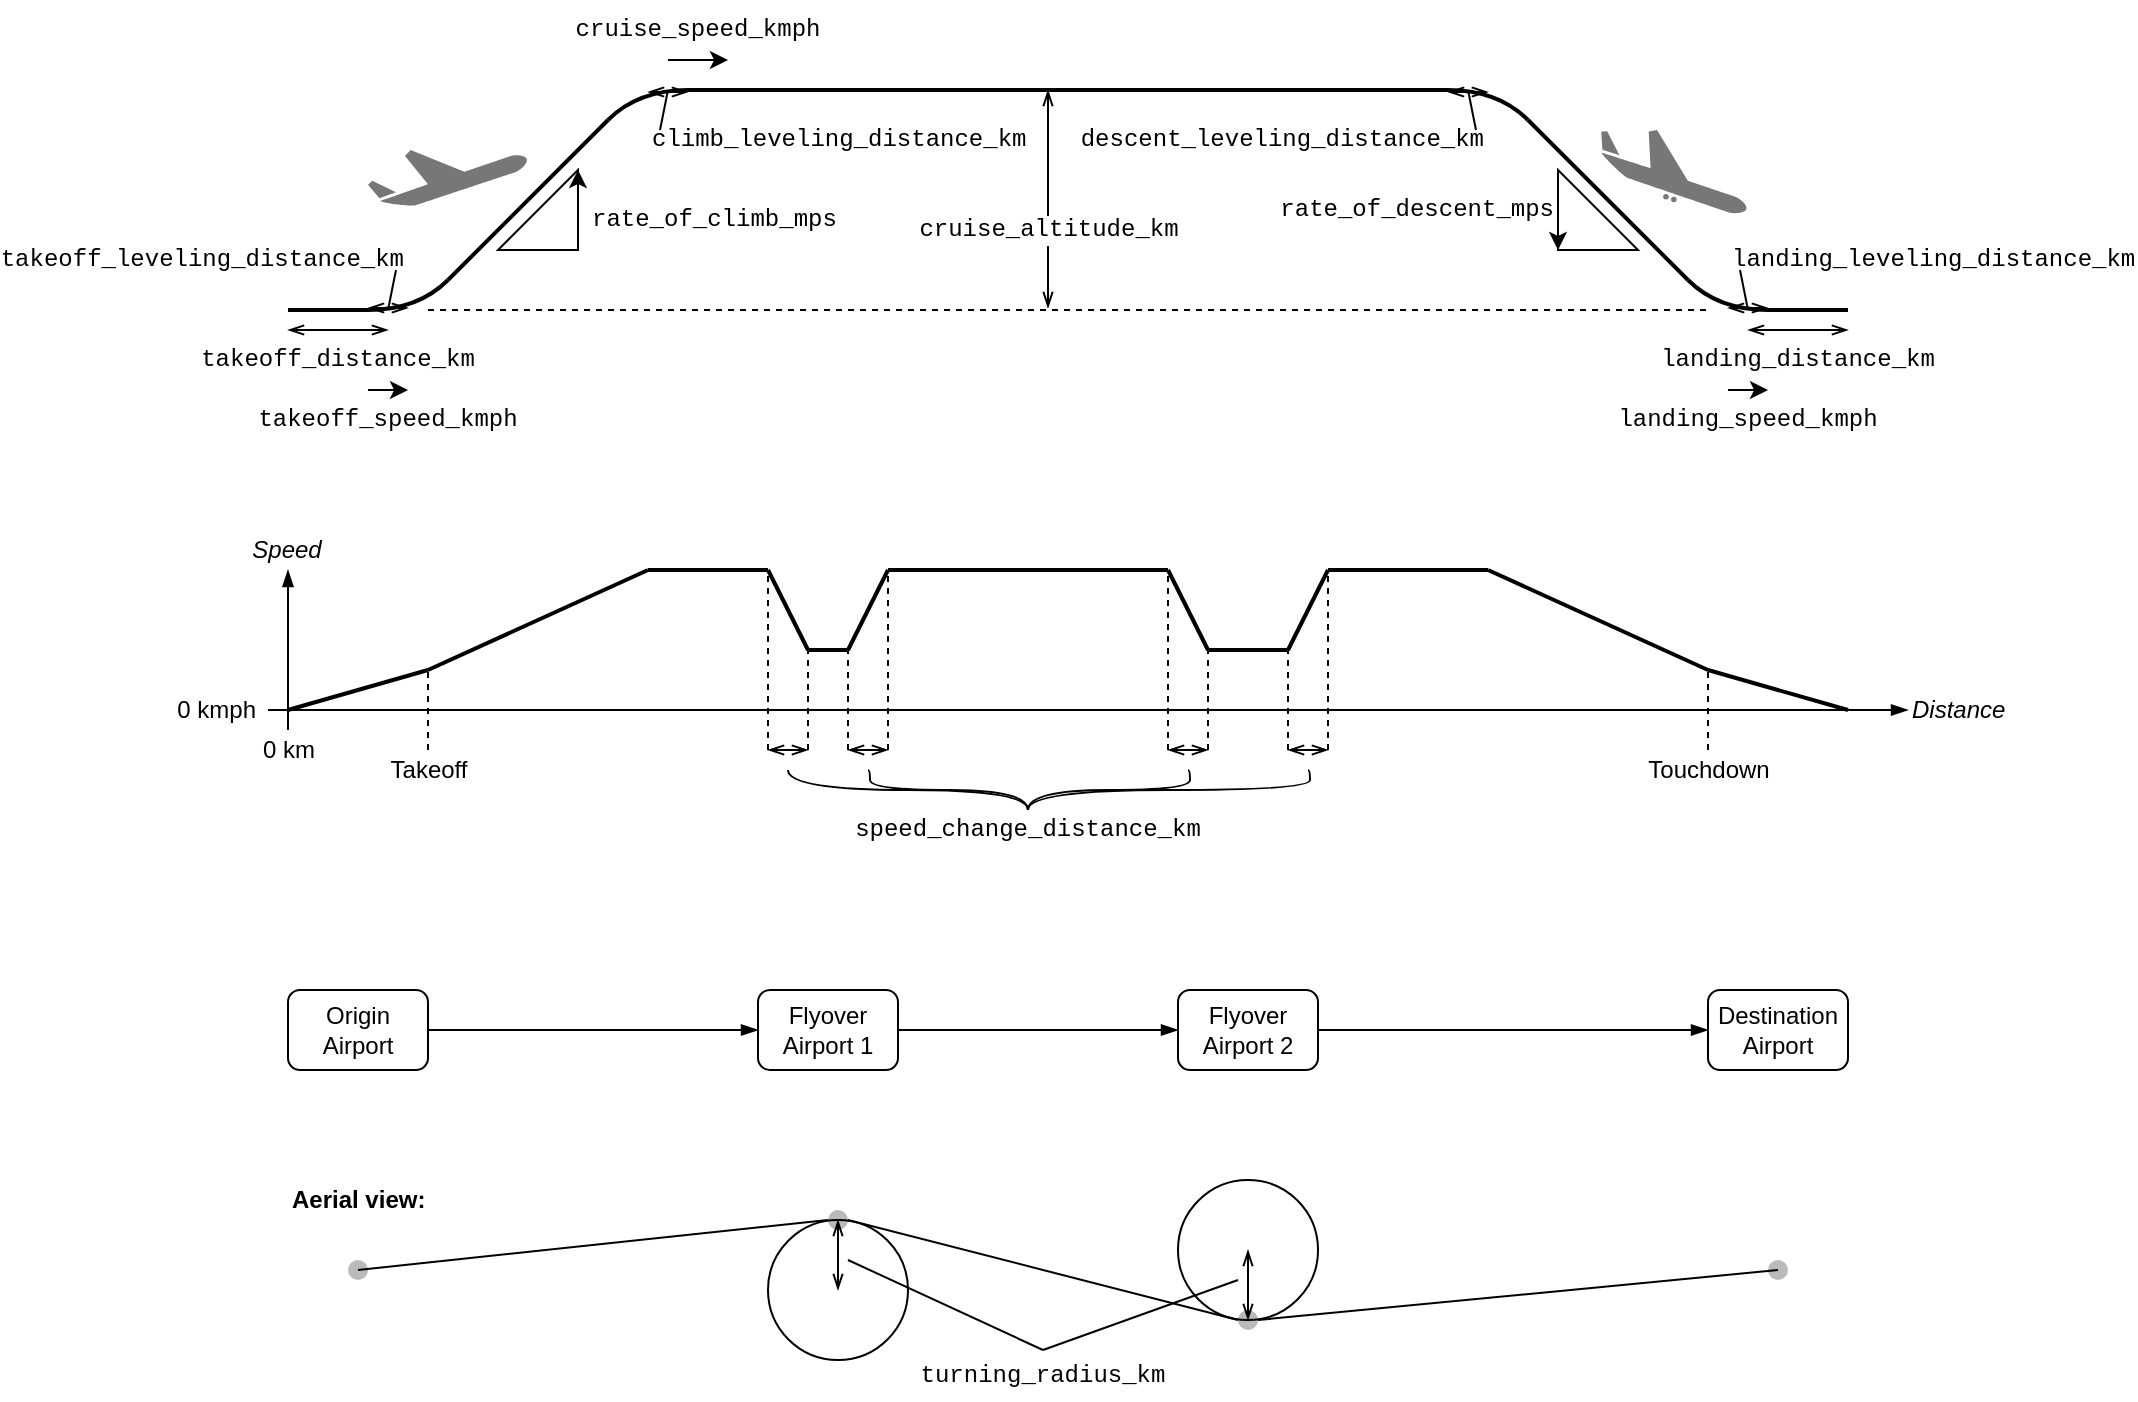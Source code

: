 <mxfile version="24.8.3">
  <diagram name="Page-1" id="iErS2J3yQnTWvULTcXdm">
    <mxGraphModel dx="1147" dy="691" grid="0" gridSize="10" guides="1" tooltips="1" connect="1" arrows="1" fold="1" page="0" pageScale="1" pageWidth="1100" pageHeight="850" math="0" shadow="0">
      <root>
        <mxCell id="0" />
        <mxCell id="1" parent="0" />
        <mxCell id="p8JZdU8jP_f_L_5Lqi8K-10" value="" style="ellipse;whiteSpace=wrap;html=1;aspect=fixed;fillColor=#757575;strokeColor=none;opacity=50;" vertex="1" parent="1">
          <mxGeometry x="190" y="635" width="10" height="10" as="geometry" />
        </mxCell>
        <mxCell id="p8JZdU8jP_f_L_5Lqi8K-11" value="" style="ellipse;whiteSpace=wrap;html=1;aspect=fixed;fillColor=#757575;strokeColor=none;opacity=50;" vertex="1" parent="1">
          <mxGeometry x="430" y="610" width="10" height="10" as="geometry" />
        </mxCell>
        <mxCell id="p8JZdU8jP_f_L_5Lqi8K-12" value="" style="ellipse;whiteSpace=wrap;html=1;aspect=fixed;fillColor=#757575;strokeColor=none;opacity=50;" vertex="1" parent="1">
          <mxGeometry x="635" y="660" width="10" height="10" as="geometry" />
        </mxCell>
        <mxCell id="p8JZdU8jP_f_L_5Lqi8K-14" value="" style="ellipse;whiteSpace=wrap;html=1;aspect=fixed;fillColor=#757575;strokeColor=none;opacity=50;" vertex="1" parent="1">
          <mxGeometry x="900" y="635" width="10" height="10" as="geometry" />
        </mxCell>
        <mxCell id="2bBzmBo7W6lsreJSjGOD-69" value="" style="endArrow=blockThin;html=1;rounded=0;endFill=1;exitX=0;exitY=1;exitDx=0;exitDy=0;" parent="1" edge="1">
          <mxGeometry width="50" height="50" relative="1" as="geometry">
            <mxPoint x="150" y="360.0" as="sourcePoint" />
            <mxPoint x="970" y="360" as="targetPoint" />
          </mxGeometry>
        </mxCell>
        <mxCell id="2bBzmBo7W6lsreJSjGOD-1" value="" style="endArrow=none;html=1;rounded=0;flowAnimation=0;strokeWidth=2;" parent="1" edge="1">
          <mxGeometry width="50" height="50" relative="1" as="geometry">
            <mxPoint x="160" y="160" as="sourcePoint" />
            <mxPoint x="200" y="160" as="targetPoint" />
          </mxGeometry>
        </mxCell>
        <mxCell id="2bBzmBo7W6lsreJSjGOD-11" value="" style="endArrow=none;html=1;rounded=0;flowAnimation=0;strokeWidth=2;" parent="1" edge="1">
          <mxGeometry width="50" height="50" relative="1" as="geometry">
            <mxPoint x="240" y="145" as="sourcePoint" />
            <mxPoint x="320" y="65" as="targetPoint" />
          </mxGeometry>
        </mxCell>
        <mxCell id="2bBzmBo7W6lsreJSjGOD-15" value="" style="group;aspect=fixed;" parent="1" vertex="1" connectable="0">
          <mxGeometry x="200" y="132.5" width="40" height="27.5" as="geometry" />
        </mxCell>
        <mxCell id="2bBzmBo7W6lsreJSjGOD-4" value="" style="curved=1;endArrow=none;html=1;rounded=0;endFill=0;strokeWidth=2;" parent="2bBzmBo7W6lsreJSjGOD-15" edge="1">
          <mxGeometry width="50" height="50" relative="1" as="geometry">
            <mxPoint y="27.5" as="sourcePoint" />
            <mxPoint x="40" y="12.5" as="targetPoint" />
            <Array as="points">
              <mxPoint x="25" y="27.5" />
            </Array>
          </mxGeometry>
        </mxCell>
        <mxCell id="2bBzmBo7W6lsreJSjGOD-9" value="" style="endArrow=openThin;html=1;rounded=0;startArrow=openThin;startFill=0;endFill=0;" parent="2bBzmBo7W6lsreJSjGOD-15" edge="1">
          <mxGeometry width="50" height="50" relative="1" as="geometry">
            <mxPoint y="26.5" as="sourcePoint" />
            <mxPoint x="20" y="26.5" as="targetPoint" />
          </mxGeometry>
        </mxCell>
        <mxCell id="2bBzmBo7W6lsreJSjGOD-16" value="" style="group;aspect=fixed;rotation=-180;" parent="1" vertex="1" connectable="0">
          <mxGeometry x="320" y="50" width="40" height="27.5" as="geometry" />
        </mxCell>
        <mxCell id="2bBzmBo7W6lsreJSjGOD-17" value="" style="curved=1;endArrow=none;html=1;rounded=0;endFill=0;strokeWidth=2;" parent="2bBzmBo7W6lsreJSjGOD-16" edge="1">
          <mxGeometry width="50" height="50" relative="1" as="geometry">
            <mxPoint x="40" as="sourcePoint" />
            <mxPoint y="15" as="targetPoint" />
            <Array as="points">
              <mxPoint x="15" />
            </Array>
          </mxGeometry>
        </mxCell>
        <mxCell id="2bBzmBo7W6lsreJSjGOD-18" value="" style="endArrow=openThin;html=1;rounded=0;startArrow=openThin;startFill=0;endFill=0;" parent="2bBzmBo7W6lsreJSjGOD-16" edge="1">
          <mxGeometry width="50" height="50" relative="1" as="geometry">
            <mxPoint x="40" y="1" as="sourcePoint" />
            <mxPoint x="20" y="1" as="targetPoint" />
          </mxGeometry>
        </mxCell>
        <mxCell id="2bBzmBo7W6lsreJSjGOD-19" value="" style="endArrow=none;html=1;rounded=0;flowAnimation=0;strokeWidth=2;" parent="1" edge="1">
          <mxGeometry width="50" height="50" relative="1" as="geometry">
            <mxPoint x="360" y="50" as="sourcePoint" />
            <mxPoint x="740" y="50" as="targetPoint" />
          </mxGeometry>
        </mxCell>
        <mxCell id="2bBzmBo7W6lsreJSjGOD-20" value="" style="group;aspect=fixed;rotation=-180;flipH=1;" parent="1" vertex="1" connectable="0">
          <mxGeometry x="740" y="50" width="40" height="27.5" as="geometry" />
        </mxCell>
        <mxCell id="2bBzmBo7W6lsreJSjGOD-21" value="" style="curved=1;endArrow=none;html=1;rounded=0;endFill=0;strokeWidth=2;" parent="2bBzmBo7W6lsreJSjGOD-20" edge="1">
          <mxGeometry width="50" height="50" relative="1" as="geometry">
            <mxPoint as="sourcePoint" />
            <mxPoint x="40" y="15" as="targetPoint" />
            <Array as="points">
              <mxPoint x="25" />
            </Array>
          </mxGeometry>
        </mxCell>
        <mxCell id="2bBzmBo7W6lsreJSjGOD-22" value="" style="endArrow=openThin;html=1;rounded=0;startArrow=openThin;startFill=0;endFill=0;" parent="2bBzmBo7W6lsreJSjGOD-20" edge="1">
          <mxGeometry width="50" height="50" relative="1" as="geometry">
            <mxPoint y="1" as="sourcePoint" />
            <mxPoint x="20" y="1" as="targetPoint" />
          </mxGeometry>
        </mxCell>
        <mxCell id="2bBzmBo7W6lsreJSjGOD-23" value="" style="endArrow=none;html=1;rounded=0;flowAnimation=0;strokeWidth=2;" parent="1" edge="1">
          <mxGeometry width="50" height="50" relative="1" as="geometry">
            <mxPoint x="860" y="145" as="sourcePoint" />
            <mxPoint x="780" y="65" as="targetPoint" />
          </mxGeometry>
        </mxCell>
        <mxCell id="2bBzmBo7W6lsreJSjGOD-24" value="" style="group;aspect=fixed;flipH=1;" parent="1" vertex="1" connectable="0">
          <mxGeometry x="860" y="132.5" width="40" height="27.5" as="geometry" />
        </mxCell>
        <mxCell id="2bBzmBo7W6lsreJSjGOD-25" value="" style="curved=1;endArrow=none;html=1;rounded=0;endFill=0;strokeWidth=2;" parent="2bBzmBo7W6lsreJSjGOD-24" edge="1">
          <mxGeometry width="50" height="50" relative="1" as="geometry">
            <mxPoint x="40" y="27.5" as="sourcePoint" />
            <mxPoint y="12.5" as="targetPoint" />
            <Array as="points">
              <mxPoint x="15" y="27.5" />
            </Array>
          </mxGeometry>
        </mxCell>
        <mxCell id="2bBzmBo7W6lsreJSjGOD-26" value="" style="endArrow=openThin;html=1;rounded=0;startArrow=openThin;startFill=0;endFill=0;" parent="2bBzmBo7W6lsreJSjGOD-24" edge="1">
          <mxGeometry width="50" height="50" relative="1" as="geometry">
            <mxPoint x="40" y="26.5" as="sourcePoint" />
            <mxPoint x="20" y="26.5" as="targetPoint" />
          </mxGeometry>
        </mxCell>
        <mxCell id="2bBzmBo7W6lsreJSjGOD-27" value="" style="endArrow=none;html=1;rounded=0;flowAnimation=0;strokeWidth=2;" parent="1" edge="1">
          <mxGeometry width="50" height="50" relative="1" as="geometry">
            <mxPoint x="900" y="160" as="sourcePoint" />
            <mxPoint x="940" y="160" as="targetPoint" />
          </mxGeometry>
        </mxCell>
        <mxCell id="2bBzmBo7W6lsreJSjGOD-28" value="" style="shape=mxgraph.signs.transportation.airplane_1;html=1;pointerEvents=1;fillColor=#777777;strokeColor=none;verticalLabelPosition=bottom;verticalAlign=top;align=center;aspect=fixed;" parent="1" vertex="1">
          <mxGeometry x="200" y="80" width="80" height="28.28" as="geometry" />
        </mxCell>
        <mxCell id="2bBzmBo7W6lsreJSjGOD-29" value="" style="shape=mxgraph.signs.transportation.airplane_2;html=1;pointerEvents=1;fillColor=#777777;strokeColor=none;verticalLabelPosition=bottom;verticalAlign=top;align=center;aspect=fixed;" parent="1" vertex="1">
          <mxGeometry x="815" y="70" width="75" height="41.92" as="geometry" />
        </mxCell>
        <mxCell id="2bBzmBo7W6lsreJSjGOD-32" value="" style="verticalLabelPosition=bottom;verticalAlign=top;html=1;shape=mxgraph.basic.orthogonal_triangle;flipH=1;fillColor=none;" parent="1" vertex="1">
          <mxGeometry x="265" y="90" width="40" height="40" as="geometry" />
        </mxCell>
        <mxCell id="2bBzmBo7W6lsreJSjGOD-33" value="" style="verticalLabelPosition=bottom;verticalAlign=top;html=1;shape=mxgraph.basic.orthogonal_triangle;fillColor=none;" parent="1" vertex="1">
          <mxGeometry x="795" y="90" width="40" height="40" as="geometry" />
        </mxCell>
        <mxCell id="2bBzmBo7W6lsreJSjGOD-34" value="takeoff_speed_kmph" style="text;html=1;align=center;verticalAlign=middle;whiteSpace=wrap;rounded=0;fontFamily=Courier New;" parent="1" vertex="1">
          <mxGeometry x="200" y="200" width="20" height="30" as="geometry" />
        </mxCell>
        <mxCell id="2bBzmBo7W6lsreJSjGOD-35" value="takeoff_distance_km" style="text;html=1;align=center;verticalAlign=middle;whiteSpace=wrap;rounded=0;fontFamily=Courier New;" parent="1" vertex="1">
          <mxGeometry x="160" y="170" width="50" height="30" as="geometry" />
        </mxCell>
        <mxCell id="p8JZdU8jP_f_L_5Lqi8K-4" style="rounded=0;orthogonalLoop=1;jettySize=auto;html=1;endArrow=none;endFill=0;" edge="1" parent="1" source="2bBzmBo7W6lsreJSjGOD-36">
          <mxGeometry relative="1" as="geometry">
            <mxPoint x="210" y="160" as="targetPoint" />
          </mxGeometry>
        </mxCell>
        <mxCell id="2bBzmBo7W6lsreJSjGOD-36" value="&lt;div&gt;takeoff_leveling_distance_km&lt;/div&gt;" style="text;html=1;align=right;verticalAlign=middle;whiteSpace=wrap;rounded=0;fontFamily=Courier New;" parent="1" vertex="1">
          <mxGeometry x="210" y="130" width="10" height="10" as="geometry" />
        </mxCell>
        <mxCell id="2bBzmBo7W6lsreJSjGOD-37" value="rate_of_climb_mps" style="text;html=1;align=left;verticalAlign=middle;whiteSpace=wrap;rounded=0;fontFamily=Courier New;" parent="1" vertex="1">
          <mxGeometry x="310" y="100" width="10" height="30" as="geometry" />
        </mxCell>
        <mxCell id="p8JZdU8jP_f_L_5Lqi8K-6" style="rounded=0;orthogonalLoop=1;jettySize=auto;html=1;endArrow=none;endFill=0;" edge="1" parent="1" source="2bBzmBo7W6lsreJSjGOD-38">
          <mxGeometry relative="1" as="geometry">
            <mxPoint x="350" y="50" as="targetPoint" />
          </mxGeometry>
        </mxCell>
        <mxCell id="2bBzmBo7W6lsreJSjGOD-38" value="climb_leveling_distance_km" style="text;html=1;align=left;verticalAlign=middle;whiteSpace=wrap;rounded=0;fontFamily=Courier New;" parent="1" vertex="1">
          <mxGeometry x="340" y="70" width="10" height="10" as="geometry" />
        </mxCell>
        <mxCell id="2bBzmBo7W6lsreJSjGOD-40" value="cruise_speed_kmph" style="text;html=1;align=center;verticalAlign=middle;whiteSpace=wrap;rounded=0;fontFamily=Courier New;" parent="1" vertex="1">
          <mxGeometry x="350" y="5" width="30" height="30" as="geometry" />
        </mxCell>
        <mxCell id="p8JZdU8jP_f_L_5Lqi8K-8" style="rounded=0;orthogonalLoop=1;jettySize=auto;html=1;endArrow=none;endFill=0;" edge="1" parent="1" source="2bBzmBo7W6lsreJSjGOD-42">
          <mxGeometry relative="1" as="geometry">
            <mxPoint x="750" y="50" as="targetPoint" />
          </mxGeometry>
        </mxCell>
        <mxCell id="2bBzmBo7W6lsreJSjGOD-42" value="descent_leveling_distance_km" style="text;html=1;align=right;verticalAlign=middle;whiteSpace=wrap;rounded=0;fontFamily=Courier New;" parent="1" vertex="1">
          <mxGeometry x="750" y="70" width="10" height="10" as="geometry" />
        </mxCell>
        <mxCell id="2bBzmBo7W6lsreJSjGOD-43" value="rate_of_descent_mps" style="text;html=1;align=right;verticalAlign=middle;whiteSpace=wrap;rounded=0;fontFamily=Courier New;" parent="1" vertex="1">
          <mxGeometry x="785" y="90" width="10" height="40" as="geometry" />
        </mxCell>
        <mxCell id="p8JZdU8jP_f_L_5Lqi8K-9" style="rounded=0;orthogonalLoop=1;jettySize=auto;html=1;endArrow=none;endFill=0;" edge="1" parent="1" source="2bBzmBo7W6lsreJSjGOD-44">
          <mxGeometry relative="1" as="geometry">
            <mxPoint x="890" y="160" as="targetPoint" />
          </mxGeometry>
        </mxCell>
        <mxCell id="2bBzmBo7W6lsreJSjGOD-44" value="landing_leveling_distance_km" style="text;html=1;align=left;verticalAlign=middle;whiteSpace=wrap;rounded=0;fontFamily=Courier New;" parent="1" vertex="1">
          <mxGeometry x="880" y="130" width="10" height="10" as="geometry" />
        </mxCell>
        <mxCell id="2bBzmBo7W6lsreJSjGOD-45" value="landing_distance_km" style="text;html=1;align=center;verticalAlign=middle;whiteSpace=wrap;rounded=0;fontFamily=Courier New;" parent="1" vertex="1">
          <mxGeometry x="890" y="170" width="50" height="30" as="geometry" />
        </mxCell>
        <mxCell id="2bBzmBo7W6lsreJSjGOD-46" value="landing_speed_kmph" style="text;html=1;align=center;verticalAlign=middle;whiteSpace=wrap;rounded=0;fontFamily=Courier New;" parent="1" vertex="1">
          <mxGeometry x="880" y="200" width="20" height="30" as="geometry" />
        </mxCell>
        <mxCell id="2bBzmBo7W6lsreJSjGOD-94" style="edgeStyle=orthogonalEdgeStyle;rounded=0;orthogonalLoop=1;jettySize=auto;html=1;endArrow=none;endFill=0;curved=1;exitX=0.5;exitY=0;exitDx=0;exitDy=0;" parent="1" source="2bBzmBo7W6lsreJSjGOD-47" edge="1">
          <mxGeometry relative="1" as="geometry">
            <mxPoint x="410" y="390" as="targetPoint" />
            <Array as="points">
              <mxPoint x="530" y="400" />
              <mxPoint x="410" y="400" />
            </Array>
          </mxGeometry>
        </mxCell>
        <mxCell id="2bBzmBo7W6lsreJSjGOD-95" style="edgeStyle=orthogonalEdgeStyle;rounded=0;orthogonalLoop=1;jettySize=auto;html=1;endArrow=none;endFill=0;curved=1;exitX=0.5;exitY=0;exitDx=0;exitDy=0;" parent="1" source="2bBzmBo7W6lsreJSjGOD-47" edge="1">
          <mxGeometry relative="1" as="geometry">
            <mxPoint x="450" y="390.0" as="targetPoint" />
            <Array as="points">
              <mxPoint x="530" y="400" />
              <mxPoint x="451" y="400" />
              <mxPoint x="451" y="390" />
            </Array>
          </mxGeometry>
        </mxCell>
        <mxCell id="2bBzmBo7W6lsreJSjGOD-96" style="edgeStyle=orthogonalEdgeStyle;rounded=0;orthogonalLoop=1;jettySize=auto;html=1;endArrow=none;endFill=0;curved=1;exitX=0.5;exitY=0;exitDx=0;exitDy=0;" parent="1" source="2bBzmBo7W6lsreJSjGOD-47" edge="1">
          <mxGeometry relative="1" as="geometry">
            <mxPoint x="610" y="390.0" as="targetPoint" />
            <Array as="points">
              <mxPoint x="530" y="400" />
              <mxPoint x="611" y="400" />
              <mxPoint x="611" y="390" />
            </Array>
          </mxGeometry>
        </mxCell>
        <mxCell id="2bBzmBo7W6lsreJSjGOD-97" style="edgeStyle=orthogonalEdgeStyle;rounded=0;orthogonalLoop=1;jettySize=auto;html=1;endArrow=none;endFill=0;curved=1;exitX=0.5;exitY=0;exitDx=0;exitDy=0;" parent="1" source="2bBzmBo7W6lsreJSjGOD-47" edge="1">
          <mxGeometry relative="1" as="geometry">
            <mxPoint x="670" y="390.0" as="targetPoint" />
            <Array as="points">
              <mxPoint x="530" y="400" />
              <mxPoint x="671" y="400" />
              <mxPoint x="671" y="390" />
            </Array>
          </mxGeometry>
        </mxCell>
        <mxCell id="2bBzmBo7W6lsreJSjGOD-47" value="speed_change_distance_km" style="text;html=1;align=center;verticalAlign=middle;whiteSpace=wrap;rounded=0;fontFamily=Courier New;" parent="1" vertex="1">
          <mxGeometry x="440" y="410" width="180" height="20" as="geometry" />
        </mxCell>
        <mxCell id="2bBzmBo7W6lsreJSjGOD-48" value="" style="endArrow=openThin;startArrow=openThin;html=1;rounded=0;startFill=0;endFill=0;" parent="1" edge="1">
          <mxGeometry width="50" height="50" relative="1" as="geometry">
            <mxPoint x="160" y="170" as="sourcePoint" />
            <mxPoint x="210" y="170" as="targetPoint" />
          </mxGeometry>
        </mxCell>
        <mxCell id="2bBzmBo7W6lsreJSjGOD-49" value="" style="endArrow=openThin;startArrow=openThin;html=1;rounded=0;startFill=0;endFill=0;" parent="1" edge="1">
          <mxGeometry width="50" height="50" relative="1" as="geometry">
            <mxPoint x="890" y="170" as="sourcePoint" />
            <mxPoint x="940" y="170" as="targetPoint" />
          </mxGeometry>
        </mxCell>
        <mxCell id="2bBzmBo7W6lsreJSjGOD-50" value="cruise_altitude_km" style="endArrow=openThin;startArrow=openThin;html=1;rounded=0;startFill=0;endFill=0;fontSize=12;fontFamily=Courier New;" parent="1" edge="1">
          <mxGeometry x="-0.284" width="50" height="50" relative="1" as="geometry">
            <mxPoint x="540" y="159" as="sourcePoint" />
            <mxPoint x="540" y="50" as="targetPoint" />
            <mxPoint as="offset" />
          </mxGeometry>
        </mxCell>
        <mxCell id="2bBzmBo7W6lsreJSjGOD-51" value="" style="endArrow=classic;html=1;rounded=0;" parent="1" edge="1">
          <mxGeometry width="50" height="50" relative="1" as="geometry">
            <mxPoint x="305" y="130" as="sourcePoint" />
            <mxPoint x="305" y="90" as="targetPoint" />
          </mxGeometry>
        </mxCell>
        <mxCell id="2bBzmBo7W6lsreJSjGOD-52" value="" style="endArrow=classic;html=1;rounded=0;" parent="1" edge="1">
          <mxGeometry width="50" height="50" relative="1" as="geometry">
            <mxPoint x="200" y="200" as="sourcePoint" />
            <mxPoint x="220" y="200" as="targetPoint" />
          </mxGeometry>
        </mxCell>
        <mxCell id="2bBzmBo7W6lsreJSjGOD-53" value="" style="endArrow=classic;html=1;rounded=0;" parent="1" edge="1">
          <mxGeometry width="50" height="50" relative="1" as="geometry">
            <mxPoint x="350" y="35" as="sourcePoint" />
            <mxPoint x="380" y="35" as="targetPoint" />
          </mxGeometry>
        </mxCell>
        <mxCell id="2bBzmBo7W6lsreJSjGOD-54" value="" style="endArrow=classic;html=1;rounded=0;" parent="1" edge="1">
          <mxGeometry width="50" height="50" relative="1" as="geometry">
            <mxPoint x="795" y="90" as="sourcePoint" />
            <mxPoint x="795" y="130" as="targetPoint" />
          </mxGeometry>
        </mxCell>
        <mxCell id="2bBzmBo7W6lsreJSjGOD-55" value="" style="endArrow=classic;html=1;rounded=0;" parent="1" edge="1">
          <mxGeometry width="50" height="50" relative="1" as="geometry">
            <mxPoint x="880" y="200" as="sourcePoint" />
            <mxPoint x="900" y="200" as="targetPoint" />
          </mxGeometry>
        </mxCell>
        <mxCell id="2bBzmBo7W6lsreJSjGOD-56" value="" style="endArrow=none;html=1;rounded=0;strokeWidth=2;" parent="1" edge="1">
          <mxGeometry width="50" height="50" relative="1" as="geometry">
            <mxPoint x="160" y="360" as="sourcePoint" />
            <mxPoint x="230" y="340" as="targetPoint" />
          </mxGeometry>
        </mxCell>
        <mxCell id="2bBzmBo7W6lsreJSjGOD-57" value="" style="endArrow=none;html=1;rounded=0;strokeWidth=2;" parent="1" edge="1">
          <mxGeometry width="50" height="50" relative="1" as="geometry">
            <mxPoint x="230" y="340" as="sourcePoint" />
            <mxPoint x="340" y="290" as="targetPoint" />
          </mxGeometry>
        </mxCell>
        <mxCell id="2bBzmBo7W6lsreJSjGOD-58" value="" style="endArrow=none;html=1;rounded=0;strokeWidth=2;" parent="1" edge="1">
          <mxGeometry width="50" height="50" relative="1" as="geometry">
            <mxPoint x="340" y="290" as="sourcePoint" />
            <mxPoint x="400" y="290" as="targetPoint" />
          </mxGeometry>
        </mxCell>
        <mxCell id="2bBzmBo7W6lsreJSjGOD-59" value="" style="endArrow=none;html=1;rounded=0;strokeWidth=2;" parent="1" edge="1">
          <mxGeometry width="50" height="50" relative="1" as="geometry">
            <mxPoint x="400" y="290" as="sourcePoint" />
            <mxPoint x="420" y="330" as="targetPoint" />
          </mxGeometry>
        </mxCell>
        <mxCell id="2bBzmBo7W6lsreJSjGOD-60" value="" style="endArrow=none;html=1;rounded=0;strokeWidth=2;" parent="1" edge="1">
          <mxGeometry width="50" height="50" relative="1" as="geometry">
            <mxPoint x="420" y="330" as="sourcePoint" />
            <mxPoint x="440" y="330" as="targetPoint" />
          </mxGeometry>
        </mxCell>
        <mxCell id="2bBzmBo7W6lsreJSjGOD-61" value="" style="endArrow=none;html=1;rounded=0;strokeWidth=2;" parent="1" edge="1">
          <mxGeometry width="50" height="50" relative="1" as="geometry">
            <mxPoint x="440" y="330" as="sourcePoint" />
            <mxPoint x="460" y="290" as="targetPoint" />
          </mxGeometry>
        </mxCell>
        <mxCell id="2bBzmBo7W6lsreJSjGOD-62" value="" style="endArrow=none;html=1;rounded=0;strokeWidth=2;" parent="1" edge="1">
          <mxGeometry width="50" height="50" relative="1" as="geometry">
            <mxPoint x="460" y="290" as="sourcePoint" />
            <mxPoint x="600" y="290" as="targetPoint" />
          </mxGeometry>
        </mxCell>
        <mxCell id="2bBzmBo7W6lsreJSjGOD-66" value="" style="endArrow=none;html=1;rounded=0;strokeWidth=2;" parent="1" edge="1">
          <mxGeometry width="50" height="50" relative="1" as="geometry">
            <mxPoint x="680" y="290" as="sourcePoint" />
            <mxPoint x="760" y="290" as="targetPoint" />
          </mxGeometry>
        </mxCell>
        <mxCell id="2bBzmBo7W6lsreJSjGOD-67" value="" style="endArrow=none;html=1;rounded=0;strokeWidth=2;" parent="1" edge="1">
          <mxGeometry width="50" height="50" relative="1" as="geometry">
            <mxPoint x="760" y="290" as="sourcePoint" />
            <mxPoint x="870" y="340" as="targetPoint" />
          </mxGeometry>
        </mxCell>
        <mxCell id="2bBzmBo7W6lsreJSjGOD-68" value="" style="endArrow=none;html=1;rounded=0;strokeWidth=2;" parent="1" edge="1">
          <mxGeometry width="50" height="50" relative="1" as="geometry">
            <mxPoint x="870" y="340" as="sourcePoint" />
            <mxPoint x="940" y="360" as="targetPoint" />
          </mxGeometry>
        </mxCell>
        <mxCell id="2bBzmBo7W6lsreJSjGOD-70" value="0 kmph" style="text;html=1;align=right;verticalAlign=middle;rounded=0;" parent="1" vertex="1">
          <mxGeometry x="135" y="350" width="10" height="20" as="geometry" />
        </mxCell>
        <mxCell id="2bBzmBo7W6lsreJSjGOD-71" value="" style="endArrow=blockThin;html=1;rounded=0;endFill=1;" parent="1" edge="1">
          <mxGeometry width="50" height="50" relative="1" as="geometry">
            <mxPoint x="160" y="370" as="sourcePoint" />
            <mxPoint x="160" y="290" as="targetPoint" />
          </mxGeometry>
        </mxCell>
        <mxCell id="2bBzmBo7W6lsreJSjGOD-72" value="0 km" style="text;html=1;align=center;verticalAlign=middle;rounded=0;" parent="1" vertex="1">
          <mxGeometry x="150" y="370" width="20" height="20" as="geometry" />
        </mxCell>
        <mxCell id="2bBzmBo7W6lsreJSjGOD-73" value="Speed" style="text;html=1;align=center;verticalAlign=middle;rounded=0;fontStyle=2" parent="1" vertex="1">
          <mxGeometry x="154" y="265" width="10" height="30" as="geometry" />
        </mxCell>
        <mxCell id="2bBzmBo7W6lsreJSjGOD-75" value="Distance" style="text;html=1;align=left;verticalAlign=middle;rounded=0;fontStyle=2" parent="1" vertex="1">
          <mxGeometry x="970" y="350" width="10" height="20" as="geometry" />
        </mxCell>
        <mxCell id="2bBzmBo7W6lsreJSjGOD-76" value="" style="endArrow=openThin;startArrow=openThin;html=1;rounded=0;startFill=0;endFill=0;" parent="1" edge="1">
          <mxGeometry width="50" height="50" relative="1" as="geometry">
            <mxPoint x="400" y="380" as="sourcePoint" />
            <mxPoint x="420" y="380" as="targetPoint" />
          </mxGeometry>
        </mxCell>
        <mxCell id="2bBzmBo7W6lsreJSjGOD-77" value="" style="endArrow=openThin;startArrow=openThin;html=1;rounded=0;startFill=0;endFill=0;" parent="1" edge="1">
          <mxGeometry width="50" height="50" relative="1" as="geometry">
            <mxPoint x="440" y="380" as="sourcePoint" />
            <mxPoint x="460" y="380" as="targetPoint" />
          </mxGeometry>
        </mxCell>
        <mxCell id="2bBzmBo7W6lsreJSjGOD-80" value="" style="endArrow=none;dashed=1;html=1;rounded=0;" parent="1" edge="1">
          <mxGeometry width="50" height="50" relative="1" as="geometry">
            <mxPoint x="400" y="380" as="sourcePoint" />
            <mxPoint x="400" y="290" as="targetPoint" />
          </mxGeometry>
        </mxCell>
        <mxCell id="2bBzmBo7W6lsreJSjGOD-81" value="" style="endArrow=none;dashed=1;html=1;rounded=0;" parent="1" edge="1">
          <mxGeometry width="50" height="50" relative="1" as="geometry">
            <mxPoint x="420" y="380" as="sourcePoint" />
            <mxPoint x="420" y="330" as="targetPoint" />
          </mxGeometry>
        </mxCell>
        <mxCell id="2bBzmBo7W6lsreJSjGOD-82" value="" style="endArrow=none;dashed=1;html=1;rounded=0;" parent="1" edge="1">
          <mxGeometry width="50" height="50" relative="1" as="geometry">
            <mxPoint x="440" y="380" as="sourcePoint" />
            <mxPoint x="440" y="330" as="targetPoint" />
          </mxGeometry>
        </mxCell>
        <mxCell id="2bBzmBo7W6lsreJSjGOD-84" value="" style="endArrow=none;dashed=1;html=1;rounded=0;" parent="1" edge="1">
          <mxGeometry width="50" height="50" relative="1" as="geometry">
            <mxPoint x="460" y="380" as="sourcePoint" />
            <mxPoint x="460" y="290" as="targetPoint" />
          </mxGeometry>
        </mxCell>
        <mxCell id="2bBzmBo7W6lsreJSjGOD-85" value="" style="endArrow=none;html=1;rounded=0;strokeWidth=2;" parent="1" edge="1">
          <mxGeometry width="50" height="50" relative="1" as="geometry">
            <mxPoint x="600" y="290" as="sourcePoint" />
            <mxPoint x="620" y="330" as="targetPoint" />
          </mxGeometry>
        </mxCell>
        <mxCell id="2bBzmBo7W6lsreJSjGOD-86" value="" style="endArrow=none;html=1;rounded=0;strokeWidth=2;" parent="1" edge="1">
          <mxGeometry width="50" height="50" relative="1" as="geometry">
            <mxPoint x="620" y="330" as="sourcePoint" />
            <mxPoint x="660" y="330" as="targetPoint" />
          </mxGeometry>
        </mxCell>
        <mxCell id="2bBzmBo7W6lsreJSjGOD-87" value="" style="endArrow=none;html=1;rounded=0;strokeWidth=2;" parent="1" edge="1">
          <mxGeometry width="50" height="50" relative="1" as="geometry">
            <mxPoint x="660" y="330" as="sourcePoint" />
            <mxPoint x="680" y="290" as="targetPoint" />
          </mxGeometry>
        </mxCell>
        <mxCell id="2bBzmBo7W6lsreJSjGOD-88" value="" style="endArrow=openThin;startArrow=openThin;html=1;rounded=0;startFill=0;endFill=0;" parent="1" edge="1">
          <mxGeometry width="50" height="50" relative="1" as="geometry">
            <mxPoint x="600" y="380" as="sourcePoint" />
            <mxPoint x="620" y="380" as="targetPoint" />
          </mxGeometry>
        </mxCell>
        <mxCell id="2bBzmBo7W6lsreJSjGOD-89" value="" style="endArrow=openThin;startArrow=openThin;html=1;rounded=0;startFill=0;endFill=0;" parent="1" edge="1">
          <mxGeometry width="50" height="50" relative="1" as="geometry">
            <mxPoint x="660" y="380" as="sourcePoint" />
            <mxPoint x="680" y="380" as="targetPoint" />
          </mxGeometry>
        </mxCell>
        <mxCell id="2bBzmBo7W6lsreJSjGOD-90" value="" style="endArrow=none;dashed=1;html=1;rounded=0;" parent="1" edge="1">
          <mxGeometry width="50" height="50" relative="1" as="geometry">
            <mxPoint x="600" y="380" as="sourcePoint" />
            <mxPoint x="600" y="290" as="targetPoint" />
          </mxGeometry>
        </mxCell>
        <mxCell id="2bBzmBo7W6lsreJSjGOD-91" value="" style="endArrow=none;dashed=1;html=1;rounded=0;" parent="1" edge="1">
          <mxGeometry width="50" height="50" relative="1" as="geometry">
            <mxPoint x="620" y="380" as="sourcePoint" />
            <mxPoint x="620" y="330" as="targetPoint" />
          </mxGeometry>
        </mxCell>
        <mxCell id="2bBzmBo7W6lsreJSjGOD-92" value="" style="endArrow=none;dashed=1;html=1;rounded=0;" parent="1" edge="1">
          <mxGeometry width="50" height="50" relative="1" as="geometry">
            <mxPoint x="660" y="380" as="sourcePoint" />
            <mxPoint x="660" y="330" as="targetPoint" />
          </mxGeometry>
        </mxCell>
        <mxCell id="2bBzmBo7W6lsreJSjGOD-93" value="" style="endArrow=none;dashed=1;html=1;rounded=0;" parent="1" edge="1">
          <mxGeometry width="50" height="50" relative="1" as="geometry">
            <mxPoint x="680" y="380" as="sourcePoint" />
            <mxPoint x="680" y="290" as="targetPoint" />
          </mxGeometry>
        </mxCell>
        <mxCell id="2bBzmBo7W6lsreJSjGOD-98" value="" style="endArrow=none;dashed=1;html=1;rounded=0;" parent="1" edge="1">
          <mxGeometry width="50" height="50" relative="1" as="geometry">
            <mxPoint x="230" y="380" as="sourcePoint" />
            <mxPoint x="230" y="340" as="targetPoint" />
          </mxGeometry>
        </mxCell>
        <mxCell id="2bBzmBo7W6lsreJSjGOD-99" value="Takeoff" style="text;html=1;align=center;verticalAlign=middle;rounded=0;" parent="1" vertex="1">
          <mxGeometry x="220" y="380" width="20" height="20" as="geometry" />
        </mxCell>
        <mxCell id="2bBzmBo7W6lsreJSjGOD-100" value="" style="endArrow=none;dashed=1;html=1;rounded=0;" parent="1" edge="1">
          <mxGeometry width="50" height="50" relative="1" as="geometry">
            <mxPoint x="870" y="380" as="sourcePoint" />
            <mxPoint x="870" y="340" as="targetPoint" />
          </mxGeometry>
        </mxCell>
        <mxCell id="2bBzmBo7W6lsreJSjGOD-101" value="Touchdown" style="text;html=1;align=center;verticalAlign=middle;rounded=0;" parent="1" vertex="1">
          <mxGeometry x="860" y="380" width="20" height="20" as="geometry" />
        </mxCell>
        <mxCell id="2bBzmBo7W6lsreJSjGOD-106" value="" style="endArrow=none;dashed=1;html=1;rounded=0;" parent="1" edge="1">
          <mxGeometry width="50" height="50" relative="1" as="geometry">
            <mxPoint x="230" y="160" as="sourcePoint" />
            <mxPoint x="870" y="160" as="targetPoint" />
          </mxGeometry>
        </mxCell>
        <mxCell id="2bBzmBo7W6lsreJSjGOD-113" style="edgeStyle=orthogonalEdgeStyle;rounded=0;orthogonalLoop=1;jettySize=auto;html=1;exitX=1;exitY=0.5;exitDx=0;exitDy=0;entryX=0;entryY=0.5;entryDx=0;entryDy=0;endArrow=blockThin;endFill=1;" parent="1" source="2bBzmBo7W6lsreJSjGOD-107" target="2bBzmBo7W6lsreJSjGOD-110" edge="1">
          <mxGeometry relative="1" as="geometry" />
        </mxCell>
        <mxCell id="2bBzmBo7W6lsreJSjGOD-107" value="Origin Airport" style="rounded=1;whiteSpace=wrap;html=1;fillColor=none;" parent="1" vertex="1">
          <mxGeometry x="160" y="500" width="70" height="40" as="geometry" />
        </mxCell>
        <mxCell id="2bBzmBo7W6lsreJSjGOD-114" style="edgeStyle=orthogonalEdgeStyle;rounded=0;orthogonalLoop=1;jettySize=auto;html=1;exitX=1;exitY=0.5;exitDx=0;exitDy=0;entryX=0;entryY=0.5;entryDx=0;entryDy=0;endArrow=blockThin;endFill=1;" parent="1" source="2bBzmBo7W6lsreJSjGOD-110" target="2bBzmBo7W6lsreJSjGOD-111" edge="1">
          <mxGeometry relative="1" as="geometry" />
        </mxCell>
        <mxCell id="2bBzmBo7W6lsreJSjGOD-110" value="Flyover Airport 1" style="rounded=1;whiteSpace=wrap;html=1;fillColor=none;" parent="1" vertex="1">
          <mxGeometry x="395" y="500" width="70" height="40" as="geometry" />
        </mxCell>
        <mxCell id="2bBzmBo7W6lsreJSjGOD-115" style="edgeStyle=orthogonalEdgeStyle;rounded=0;orthogonalLoop=1;jettySize=auto;html=1;exitX=1;exitY=0.5;exitDx=0;exitDy=0;entryX=0;entryY=0.5;entryDx=0;entryDy=0;endArrow=blockThin;endFill=1;" parent="1" source="2bBzmBo7W6lsreJSjGOD-111" target="2bBzmBo7W6lsreJSjGOD-112" edge="1">
          <mxGeometry relative="1" as="geometry" />
        </mxCell>
        <mxCell id="2bBzmBo7W6lsreJSjGOD-111" value="Flyover Airport 2" style="rounded=1;whiteSpace=wrap;html=1;fillColor=none;" parent="1" vertex="1">
          <mxGeometry x="605" y="500" width="70" height="40" as="geometry" />
        </mxCell>
        <mxCell id="2bBzmBo7W6lsreJSjGOD-112" value="Destination Airport" style="rounded=1;whiteSpace=wrap;html=1;fillColor=none;" parent="1" vertex="1">
          <mxGeometry x="870" y="500" width="70" height="40" as="geometry" />
        </mxCell>
        <mxCell id="2bBzmBo7W6lsreJSjGOD-119" value="" style="ellipse;whiteSpace=wrap;html=1;fillColor=none;" parent="1" vertex="1">
          <mxGeometry x="400" y="615" width="70" height="70" as="geometry" />
        </mxCell>
        <mxCell id="2bBzmBo7W6lsreJSjGOD-120" value="" style="ellipse;whiteSpace=wrap;html=1;fillColor=none;" parent="1" vertex="1">
          <mxGeometry x="605" y="595" width="70" height="70" as="geometry" />
        </mxCell>
        <mxCell id="2bBzmBo7W6lsreJSjGOD-121" value="" style="endArrow=none;html=1;rounded=0;exitX=1;exitY=0;exitDx=0;exitDy=0;" parent="1" edge="1">
          <mxGeometry width="50" height="50" relative="1" as="geometry">
            <mxPoint x="440" y="615" as="sourcePoint" />
            <mxPoint x="635" y="665" as="targetPoint" />
          </mxGeometry>
        </mxCell>
        <mxCell id="2bBzmBo7W6lsreJSjGOD-122" value="" style="endArrow=none;html=1;rounded=0;entryX=0.5;entryY=0;entryDx=0;entryDy=0;" parent="1" edge="1">
          <mxGeometry width="50" height="50" relative="1" as="geometry">
            <mxPoint x="195" y="640" as="sourcePoint" />
            <mxPoint x="430" y="615" as="targetPoint" />
          </mxGeometry>
        </mxCell>
        <mxCell id="2bBzmBo7W6lsreJSjGOD-123" value="" style="endArrow=none;html=1;rounded=0;" parent="1" edge="1">
          <mxGeometry width="50" height="50" relative="1" as="geometry">
            <mxPoint x="645" y="665" as="sourcePoint" />
            <mxPoint x="905" y="640" as="targetPoint" />
          </mxGeometry>
        </mxCell>
        <mxCell id="2bBzmBo7W6lsreJSjGOD-124" value="" style="endArrow=openThin;startArrow=openThin;html=1;rounded=0;startFill=0;endFill=0;" parent="1" edge="1">
          <mxGeometry width="50" height="50" relative="1" as="geometry">
            <mxPoint x="435" y="615" as="sourcePoint" />
            <mxPoint x="435" y="650" as="targetPoint" />
          </mxGeometry>
        </mxCell>
        <mxCell id="2bBzmBo7W6lsreJSjGOD-125" value="" style="endArrow=openThin;startArrow=openThin;html=1;rounded=0;startFill=0;endFill=0;" parent="1" edge="1">
          <mxGeometry width="50" height="50" relative="1" as="geometry">
            <mxPoint x="640" y="630" as="sourcePoint" />
            <mxPoint x="640" y="665" as="targetPoint" />
          </mxGeometry>
        </mxCell>
        <mxCell id="2bBzmBo7W6lsreJSjGOD-126" style="rounded=0;orthogonalLoop=1;jettySize=auto;html=1;endArrow=none;endFill=0;exitX=0.5;exitY=0;exitDx=0;exitDy=0;" parent="1" source="2bBzmBo7W6lsreJSjGOD-128" edge="1">
          <mxGeometry relative="1" as="geometry">
            <mxPoint x="440" y="635" as="targetPoint" />
          </mxGeometry>
        </mxCell>
        <mxCell id="2bBzmBo7W6lsreJSjGOD-127" style="rounded=0;orthogonalLoop=1;jettySize=auto;html=1;endArrow=none;endFill=0;exitX=0.5;exitY=0;exitDx=0;exitDy=0;" parent="1" source="2bBzmBo7W6lsreJSjGOD-128" edge="1">
          <mxGeometry relative="1" as="geometry">
            <mxPoint x="635" y="645.0" as="targetPoint" />
            <mxPoint x="495" y="665" as="sourcePoint" />
          </mxGeometry>
        </mxCell>
        <mxCell id="2bBzmBo7W6lsreJSjGOD-128" value="turning_radius_km" style="text;html=1;align=center;verticalAlign=middle;whiteSpace=wrap;rounded=0;fontFamily=Courier New;" parent="1" vertex="1">
          <mxGeometry x="435" y="680" width="205" height="25" as="geometry" />
        </mxCell>
        <mxCell id="2bBzmBo7W6lsreJSjGOD-129" value="Aerial view:" style="text;html=1;align=left;verticalAlign=middle;whiteSpace=wrap;rounded=0;fontStyle=1" parent="1" vertex="1">
          <mxGeometry x="160" y="600" width="80" height="10" as="geometry" />
        </mxCell>
      </root>
    </mxGraphModel>
  </diagram>
</mxfile>

